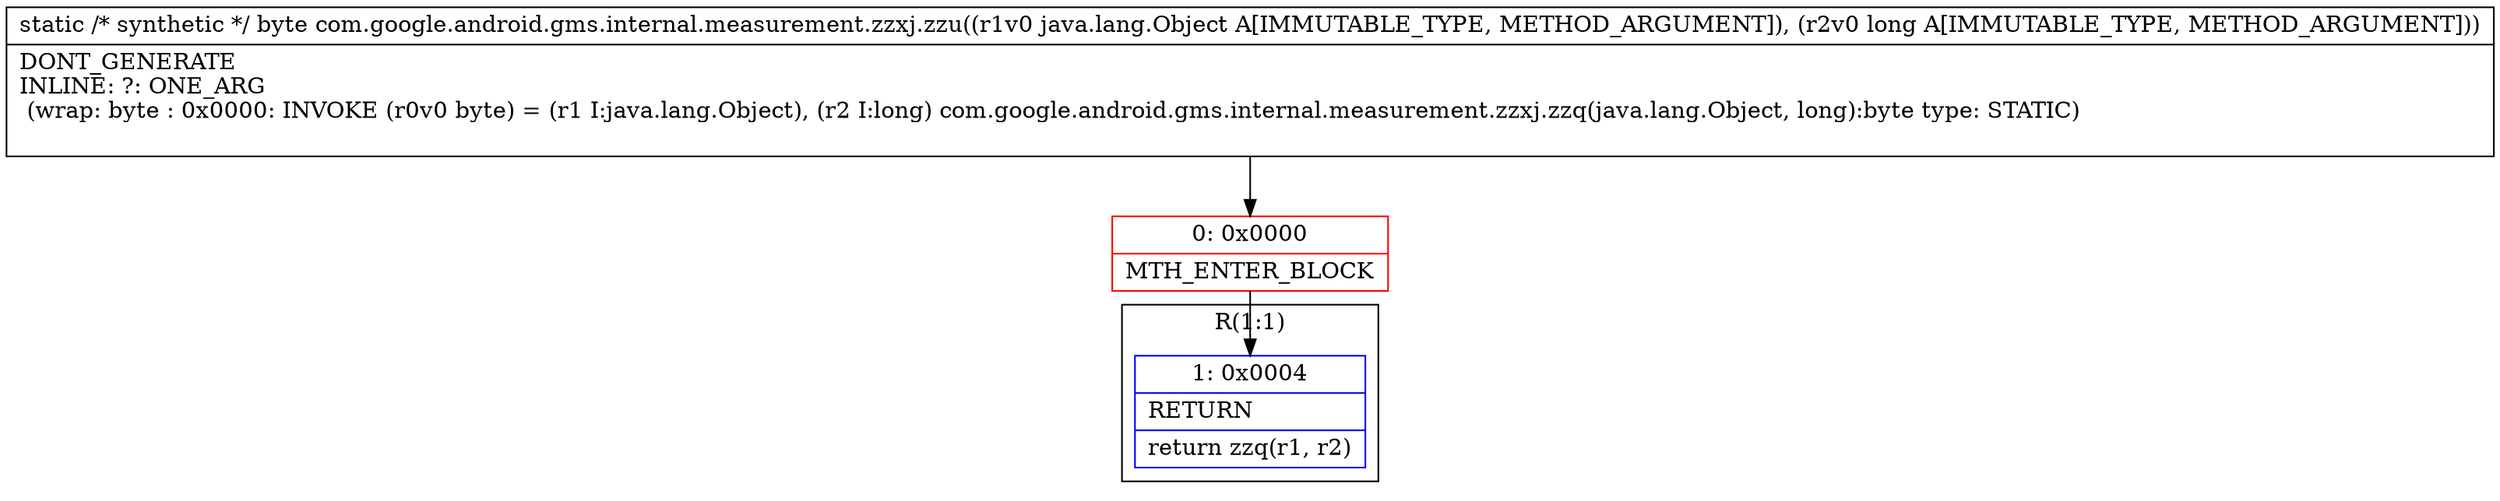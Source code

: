 digraph "CFG forcom.google.android.gms.internal.measurement.zzxj.zzu(Ljava\/lang\/Object;J)B" {
subgraph cluster_Region_789646592 {
label = "R(1:1)";
node [shape=record,color=blue];
Node_1 [shape=record,label="{1\:\ 0x0004|RETURN\l|return zzq(r1, r2)\l}"];
}
Node_0 [shape=record,color=red,label="{0\:\ 0x0000|MTH_ENTER_BLOCK\l}"];
MethodNode[shape=record,label="{static \/* synthetic *\/ byte com.google.android.gms.internal.measurement.zzxj.zzu((r1v0 java.lang.Object A[IMMUTABLE_TYPE, METHOD_ARGUMENT]), (r2v0 long A[IMMUTABLE_TYPE, METHOD_ARGUMENT]))  | DONT_GENERATE\lINLINE: ?: ONE_ARG  \l  (wrap: byte : 0x0000: INVOKE  (r0v0 byte) = (r1 I:java.lang.Object), (r2 I:long) com.google.android.gms.internal.measurement.zzxj.zzq(java.lang.Object, long):byte type: STATIC)\l\l}"];
MethodNode -> Node_0;
Node_0 -> Node_1;
}

